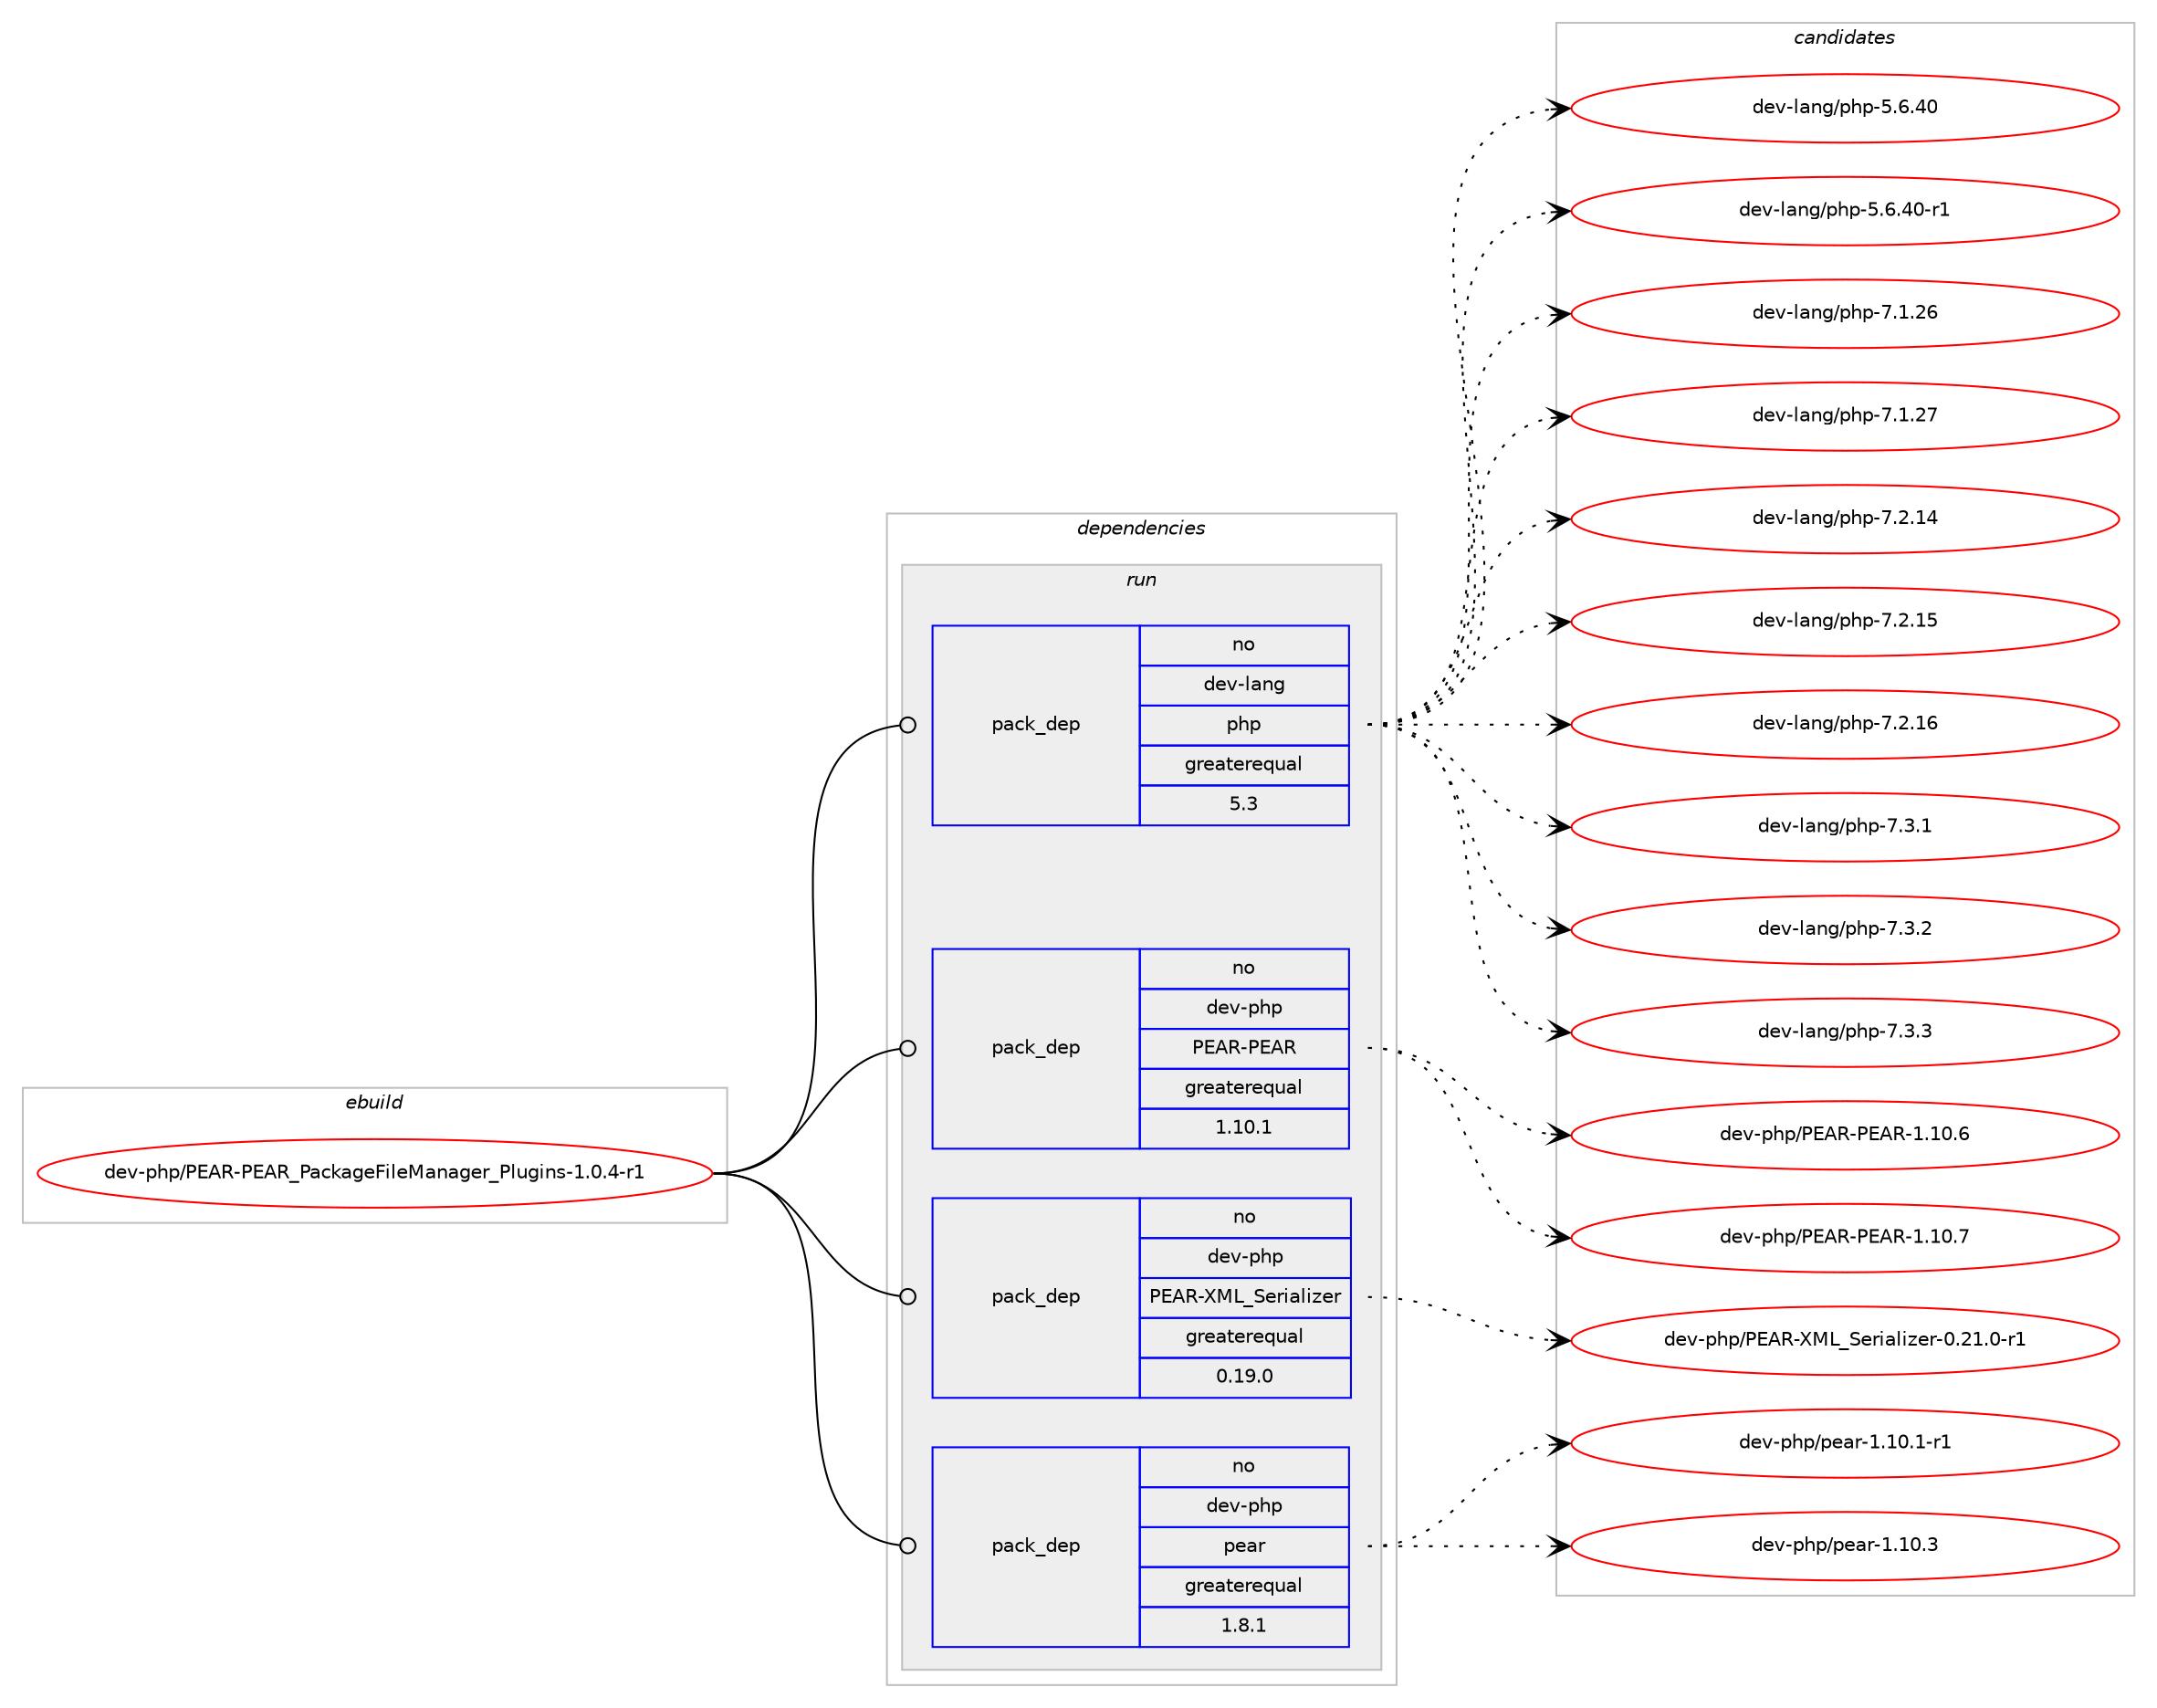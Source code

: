 digraph prolog {

# *************
# Graph options
# *************

newrank=true;
concentrate=true;
compound=true;
graph [rankdir=LR,fontname=Helvetica,fontsize=10,ranksep=1.5];#, ranksep=2.5, nodesep=0.2];
edge  [arrowhead=vee];
node  [fontname=Helvetica,fontsize=10];

# **********
# The ebuild
# **********

subgraph cluster_leftcol {
color=gray;
rank=same;
label=<<i>ebuild</i>>;
id [label="dev-php/PEAR-PEAR_PackageFileManager_Plugins-1.0.4-r1", color=red, width=4, href="../dev-php/PEAR-PEAR_PackageFileManager_Plugins-1.0.4-r1.svg"];
}

# ****************
# The dependencies
# ****************

subgraph cluster_midcol {
color=gray;
label=<<i>dependencies</i>>;
subgraph cluster_compile {
fillcolor="#eeeeee";
style=filled;
label=<<i>compile</i>>;
}
subgraph cluster_compileandrun {
fillcolor="#eeeeee";
style=filled;
label=<<i>compile and run</i>>;
}
subgraph cluster_run {
fillcolor="#eeeeee";
style=filled;
label=<<i>run</i>>;
subgraph pack1000226 {
dependency1392550 [label=<<TABLE BORDER="0" CELLBORDER="1" CELLSPACING="0" CELLPADDING="4" WIDTH="220"><TR><TD ROWSPAN="6" CELLPADDING="30">pack_dep</TD></TR><TR><TD WIDTH="110">no</TD></TR><TR><TD>dev-lang</TD></TR><TR><TD>php</TD></TR><TR><TD>greaterequal</TD></TR><TR><TD>5.3</TD></TR></TABLE>>, shape=none, color=blue];
}
id:e -> dependency1392550:w [weight=20,style="solid",arrowhead="odot"];
subgraph pack1000227 {
dependency1392551 [label=<<TABLE BORDER="0" CELLBORDER="1" CELLSPACING="0" CELLPADDING="4" WIDTH="220"><TR><TD ROWSPAN="6" CELLPADDING="30">pack_dep</TD></TR><TR><TD WIDTH="110">no</TD></TR><TR><TD>dev-php</TD></TR><TR><TD>PEAR-PEAR</TD></TR><TR><TD>greaterequal</TD></TR><TR><TD>1.10.1</TD></TR></TABLE>>, shape=none, color=blue];
}
id:e -> dependency1392551:w [weight=20,style="solid",arrowhead="odot"];
subgraph pack1000228 {
dependency1392552 [label=<<TABLE BORDER="0" CELLBORDER="1" CELLSPACING="0" CELLPADDING="4" WIDTH="220"><TR><TD ROWSPAN="6" CELLPADDING="30">pack_dep</TD></TR><TR><TD WIDTH="110">no</TD></TR><TR><TD>dev-php</TD></TR><TR><TD>PEAR-XML_Serializer</TD></TR><TR><TD>greaterequal</TD></TR><TR><TD>0.19.0</TD></TR></TABLE>>, shape=none, color=blue];
}
id:e -> dependency1392552:w [weight=20,style="solid",arrowhead="odot"];
subgraph pack1000229 {
dependency1392553 [label=<<TABLE BORDER="0" CELLBORDER="1" CELLSPACING="0" CELLPADDING="4" WIDTH="220"><TR><TD ROWSPAN="6" CELLPADDING="30">pack_dep</TD></TR><TR><TD WIDTH="110">no</TD></TR><TR><TD>dev-php</TD></TR><TR><TD>pear</TD></TR><TR><TD>greaterequal</TD></TR><TR><TD>1.8.1</TD></TR></TABLE>>, shape=none, color=blue];
}
id:e -> dependency1392553:w [weight=20,style="solid",arrowhead="odot"];
}
}

# **************
# The candidates
# **************

subgraph cluster_choices {
rank=same;
color=gray;
label=<<i>candidates</i>>;

subgraph choice1000226 {
color=black;
nodesep=1;
choice10010111845108971101034711210411245534654465248 [label="dev-lang/php-5.6.40", color=red, width=4,href="../dev-lang/php-5.6.40.svg"];
choice100101118451089711010347112104112455346544652484511449 [label="dev-lang/php-5.6.40-r1", color=red, width=4,href="../dev-lang/php-5.6.40-r1.svg"];
choice10010111845108971101034711210411245554649465054 [label="dev-lang/php-7.1.26", color=red, width=4,href="../dev-lang/php-7.1.26.svg"];
choice10010111845108971101034711210411245554649465055 [label="dev-lang/php-7.1.27", color=red, width=4,href="../dev-lang/php-7.1.27.svg"];
choice10010111845108971101034711210411245554650464952 [label="dev-lang/php-7.2.14", color=red, width=4,href="../dev-lang/php-7.2.14.svg"];
choice10010111845108971101034711210411245554650464953 [label="dev-lang/php-7.2.15", color=red, width=4,href="../dev-lang/php-7.2.15.svg"];
choice10010111845108971101034711210411245554650464954 [label="dev-lang/php-7.2.16", color=red, width=4,href="../dev-lang/php-7.2.16.svg"];
choice100101118451089711010347112104112455546514649 [label="dev-lang/php-7.3.1", color=red, width=4,href="../dev-lang/php-7.3.1.svg"];
choice100101118451089711010347112104112455546514650 [label="dev-lang/php-7.3.2", color=red, width=4,href="../dev-lang/php-7.3.2.svg"];
choice100101118451089711010347112104112455546514651 [label="dev-lang/php-7.3.3", color=red, width=4,href="../dev-lang/php-7.3.3.svg"];
dependency1392550:e -> choice10010111845108971101034711210411245534654465248:w [style=dotted,weight="100"];
dependency1392550:e -> choice100101118451089711010347112104112455346544652484511449:w [style=dotted,weight="100"];
dependency1392550:e -> choice10010111845108971101034711210411245554649465054:w [style=dotted,weight="100"];
dependency1392550:e -> choice10010111845108971101034711210411245554649465055:w [style=dotted,weight="100"];
dependency1392550:e -> choice10010111845108971101034711210411245554650464952:w [style=dotted,weight="100"];
dependency1392550:e -> choice10010111845108971101034711210411245554650464953:w [style=dotted,weight="100"];
dependency1392550:e -> choice10010111845108971101034711210411245554650464954:w [style=dotted,weight="100"];
dependency1392550:e -> choice100101118451089711010347112104112455546514649:w [style=dotted,weight="100"];
dependency1392550:e -> choice100101118451089711010347112104112455546514650:w [style=dotted,weight="100"];
dependency1392550:e -> choice100101118451089711010347112104112455546514651:w [style=dotted,weight="100"];
}
subgraph choice1000227 {
color=black;
nodesep=1;
choice100101118451121041124780696582458069658245494649484654 [label="dev-php/PEAR-PEAR-1.10.6", color=red, width=4,href="../dev-php/PEAR-PEAR-1.10.6.svg"];
choice100101118451121041124780696582458069658245494649484655 [label="dev-php/PEAR-PEAR-1.10.7", color=red, width=4,href="../dev-php/PEAR-PEAR-1.10.7.svg"];
dependency1392551:e -> choice100101118451121041124780696582458069658245494649484654:w [style=dotted,weight="100"];
dependency1392551:e -> choice100101118451121041124780696582458069658245494649484655:w [style=dotted,weight="100"];
}
subgraph choice1000228 {
color=black;
nodesep=1;
choice10010111845112104112478069658245887776958310111410597108105122101114454846504946484511449 [label="dev-php/PEAR-XML_Serializer-0.21.0-r1", color=red, width=4,href="../dev-php/PEAR-XML_Serializer-0.21.0-r1.svg"];
dependency1392552:e -> choice10010111845112104112478069658245887776958310111410597108105122101114454846504946484511449:w [style=dotted,weight="100"];
}
subgraph choice1000229 {
color=black;
nodesep=1;
choice100101118451121041124711210197114454946494846494511449 [label="dev-php/pear-1.10.1-r1", color=red, width=4,href="../dev-php/pear-1.10.1-r1.svg"];
choice10010111845112104112471121019711445494649484651 [label="dev-php/pear-1.10.3", color=red, width=4,href="../dev-php/pear-1.10.3.svg"];
dependency1392553:e -> choice100101118451121041124711210197114454946494846494511449:w [style=dotted,weight="100"];
dependency1392553:e -> choice10010111845112104112471121019711445494649484651:w [style=dotted,weight="100"];
}
}

}
